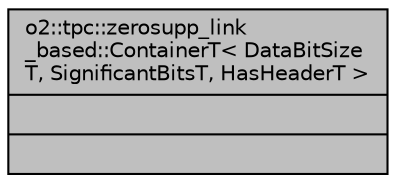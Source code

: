 digraph "o2::tpc::zerosupp_link_based::ContainerT&lt; DataBitSizeT, SignificantBitsT, HasHeaderT &gt;"
{
 // INTERACTIVE_SVG=YES
  bgcolor="transparent";
  edge [fontname="Helvetica",fontsize="10",labelfontname="Helvetica",labelfontsize="10"];
  node [fontname="Helvetica",fontsize="10",shape=record];
  Node1 [label="{o2::tpc::zerosupp_link\l_based::ContainerT\< DataBitSize\lT, SignificantBitsT, HasHeaderT \>\n||}",height=0.2,width=0.4,color="black", fillcolor="grey75", style="filled", fontcolor="black"];
}
